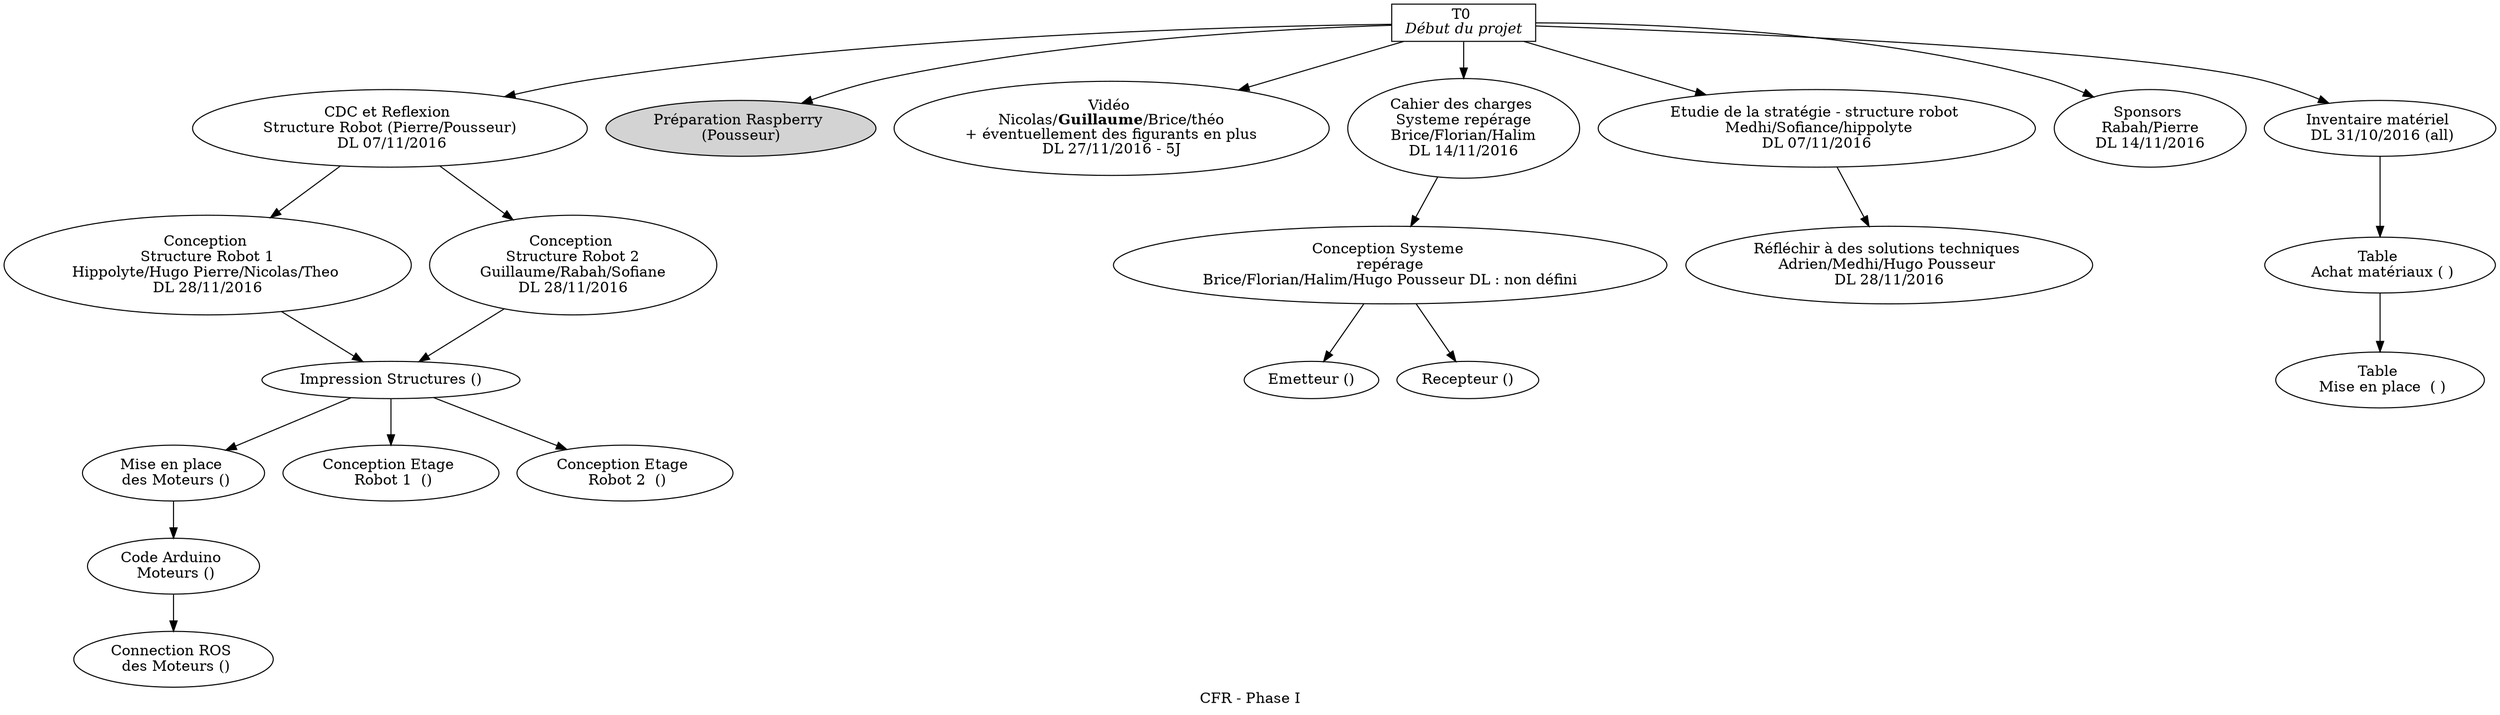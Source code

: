 digraph G {
	graph [bb="0,0,1951.6,682.29",
		label="CFR - Phase I",
		lheight=0.21,
		lp="975.78,11.5",
		lwidth=1.10
	];
	node [label="\N"];
	t0	 [height=0.5,
		label=<T0 <br/> <I>Début du projet </I>>,
		pos="1137.5,664.29",
		shape=box,
		width=1.5694];
	struct_robot	 [height=1.041,
		label=<CDC et Reflexion <br/> Structure Robot (Pierre/Pousseur) <br/> DL 07/11/2016>,
		pos="306.51,562.21",
		width=4.1837];
	t0 -> struct_robot	 [pos="e,394.58,592.68 1080.9,662.77 964.72,660.82 691.46,651.81 466.51,610.29 446.2,606.54 424.79,601.23 404.46,595.51"];
	prepa_os	 [height=0.74639,
		label=<Préparation Raspberry <br/> (Pousseur) >,
		pos="578.51,562.21",
		style=filled,
		width=2.8677];
	t0 -> prepa_os	 [pos="e,625.17,586.27 1080.8,661.63 995.02,658 827.66,646.48 690.51,610.29 671.84,605.37 652.2,597.94 634.67,590.44"];
	prepa_video	 [height=1.2571,
		label=<Vidéo <br/>Nicolas/<b>Guillaume</b>/Brice/théo<br/>+ éventuellement des figurants en plus<br/>DL 27/11/2016 - 5J>,
		pos="863.51,562.21",
		width=4.5569];
	t0 -> prepa_video	 [pos="e,960.66,598.7 1090.7,646.2 1057.6,634.11 1011.8,617.39 970.07,602.13"];
	cch_sys_rep	 [height=1.3356,
		label=<Cahier des charges <br/> Systeme repérage <br/>Brice/Florian/Halim<br/> DL 14/11/2016 >,
		pos="1137.5,562.21",
		width=2.5534];
	t0 -> cch_sys_rep	 [pos="e,1137.5,610.54 1137.5,645.86 1137.5,638.62 1137.5,629.77 1137.5,620.58"];
	strats	 [height=1.041,
		label=<Etudie de la stratégie - structure robot <br/> Medhi/Sofiance/hippolyte<br/>DL 07/11/2016>,
		pos="1410.5,562.21",
		width=4.5373];
	t0 -> strats	 [pos="e,1325.7,594.29 1184.1,646.2 1220.3,632.94 1271.7,614.11 1316.3,597.74"];
	sponsors	 [height=1.041,
		label=<Sponsors <br/>Rabah/Pierre<br/> DL 14/11/2016 >,
		pos="1668.5,562.21",
		width=2.141];
	t0 -> sponsors	 [pos="e,1622.7,592.51 1194.1,663.38 1280.1,662.01 1447.8,653.39 1582.5,610.29 1592.9,606.96 1603.6,602.33 1613.6,597.26"];
	inventaire	 [height=0.74639,
		label=<Inventaire matériel <br/> DL 31/10/2016 (all)>,
		pos="1857.5,562.21",
		width=2.6124];
	t0 -> inventaire	 [pos="e,1815.6,586.32 1194.3,660.9 1326.1,654.95 1649.5,637.92 1754.5,610.29 1772,605.69 1790.2,598.32 1806.4,590.77"];
	table_0	 [height=0.74639,
		label=<Table <br/> Achat matériaux ( )>,
		pos="1857.5,430.04",
		width=2.5338];
	table_1	 [height=0.74639,
		label=<Table <br/> Mise en place  ( )>,
		pos="1857.5,319.09",
		width=2.3177];
	table_0 -> table_1	 [pos="e,1857.5,345.97 1857.5,402.95 1857.5,388.93 1857.5,371.44 1857.5,356.14"];
	struct_robot_1	 [height=1.3356,
		label=<Conception <br/> Structure Robot 1 <br/>Hippolyte/Hugo Pierre/Nicolas/Theo <br/>DL 28/11/2016>,
		pos="160.51,430.04",
		width=4.4587];
	struct_robot -> struct_robot_1	 [pos="e,210.79,475.86 267,525.99 252.13,512.72 234.88,497.34 218.65,482.88"];
	struct_robot_2	 [height=1.3356,
		label=<Conception <br/> Structure Robot 2 <br/>Guillaume/Rabah/Sofiane<br/>DL 28/11/2016>,
		pos="452.51,430.04",
		width=3.1623];
	struct_robot -> struct_robot_2	 [pos="e,404.65,473.72 346.02,525.99 361.7,512.01 380,495.7 396.96,480.57"];
	imp_struct	 [height=0.5,
		label=<Impression Structures ()>,
		pos="306.51,319.09",
		width=2.7442];
	struct_robot_1 -> imp_struct	 [pos="e,284.2,336.74 219.48,385.04 238.89,370.56 259.67,355.05 276.06,342.82"];
	struct_robot_2 -> imp_struct	 [pos="e,328.97,336.85 397.32,387.85 376.91,372.63 354.54,355.93 337.1,342.92"];
	moteur_roues	 [height=0.74639,
		label=<Mise en place <br/> des Moteurs ()>,
		pos="131.51,229.35",
		width=2.0035];
	imp_struct -> moteur_roues	 [pos="e,173.32,251.31 274.42,302 248.66,289.09 212.03,270.72 182.3,255.81"];
	cons_etg1_r1	 [height=0.74639,
		label=<Conception Etage <br/> Robot 1  ()>,
		pos="306.51,229.35",
		width=2.357];
	imp_struct -> cons_etg1_r1	 [pos="e,306.51,256.3 306.51,300.76 306.51,290.94 306.51,278.3 306.51,266.43"];
	cons_etg1_r2	 [height=0.74639,
		label=<Conception Etage <br/> Robot 2  ()>,
		pos="494.51,229.35",
		width=2.357];
	imp_struct -> cons_etg1_r2	 [pos="e,448.21,251.96 341,302 368.4,289.21 407.26,271.07 439.02,256.25"];
	cons_sys_rep	 [height=1.041,
		label=<Conception Systeme <br/> repérage <br/>Brice/Florian/Halim/Hugo Pousseur DL : non défini>,
		pos="1077.5,430.04",
		width=6.0693];
	cch_sys_rep -> cons_sys_rep	 [pos="e,1094.3,467.54 1116.4,515.32 1110.6,502.84 1104.4,489.32 1098.6,476.84"];
	rep_emetteur	 [height=0.5,
		label=<Emetteur ()>,
		pos="1013.5,319.09",
		width=1.4624];
	cons_sys_rep -> rep_emetteur	 [pos="e,1023.4,336.91 1056,392.46 1047.1,377.19 1036.8,359.81 1028.7,345.91"];
	rep_recepteur	 [height=0.5,
		label=<Recepteur ()>,
		pos="1140.5,319.09",
		width=1.5526];
	cons_sys_rep -> rep_recepteur	 [pos="e,1130.8,336.91 1098.7,392.46 1107.5,377.19 1117.5,359.81 1125.6,345.91"];
	solution_technique	 [height=1.041,
		label=<Réfléchir à des solutions techniques <br/>Adrien/Medhi/Hugo Pousseur <br/>DL 28/11/2016>,
		pos="1470.5,430.04",
		width=4.3408];
	strats -> solution_technique	 [pos="e,1453.8,467.37 1427.4,524.61 1434.2,509.78 1442.2,492.51 1449.4,476.87"];
	arduino_moteur	 [height=0.74639,
		label=<Code Arduino <br/> Moteurs ()>,
		pos="131.51,139.61",
		width=1.9642];
	moteur_roues -> arduino_moteur	 [pos="e,131.51,166.61 131.51,202.03 131.51,194.06 131.51,185.17 131.51,176.68"];
	arduino_rasp	 [height=0.74639,
		label=<Connection ROS <br/> des Moteurs ()>,
		pos="131.51,49.87",
		width=2.2588];
	arduino_moteur -> arduino_rasp	 [pos="e,131.51,76.874 131.51,112.29 131.51,104.32 131.51,95.428 131.51,86.939"];
	inventaire -> table_0	 [pos="e,1857.5,457.03 1857.5,535.18 1857.5,515.67 1857.5,488.73 1857.5,467.14"];
}
